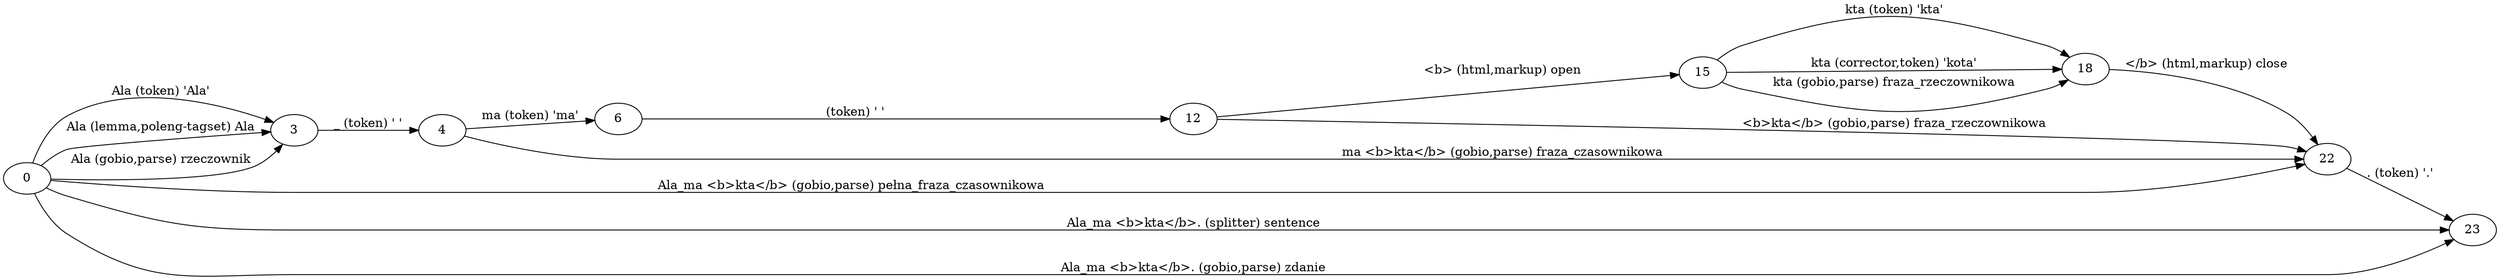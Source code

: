 digraph g {
	node [label="\N"];
	graph [rankdir=LR];
	0 -> 3 [label="Ala (token) 'Ala'"];
	0 -> 3 [label="Ala (lemma,poleng-tagset) Ala"];
	0 -> 3 [label="Ala (gobio,parse) rzeczownik"];
	3 -> 4 [label="_ (token) ' '"];
	4 -> 6 [label="ma (token) 'ma'"];
	6 -> 12 [label="&nbsp; (token) ' '"];
	12 -> 15 [label="<b> (html,markup) open"];
	15 -> 18 [label="kta (token) 'kta'"];
	15 -> 18 [label="kta (corrector,token) 'kota'"];
	15 -> 18 [label="kta (gobio,parse) fraza_rzeczownikowa"];
	18 -> 22 [label="</b> (html,markup) close"];
	12 -> 22 [label="<b>kta</b> (gobio,parse) fraza_rzeczownikowa"];
	4 -> 22 [label="ma&nbsp;<b>kta</b> (gobio,parse) fraza_czasownikowa"];
	0 -> 22 [label="Ala_ma&nbsp;<b>kta</b> (gobio,parse) pełna_fraza_czasownikowa"];
	22 -> 23 [label=". (token) '.'"];
	0 -> 23 [label="Ala_ma&nbsp;<b>kta</b>. (splitter) sentence"];
	0 -> 23 [label="Ala_ma&nbsp;<b>kta</b>. (gobio,parse) zdanie"];
}
